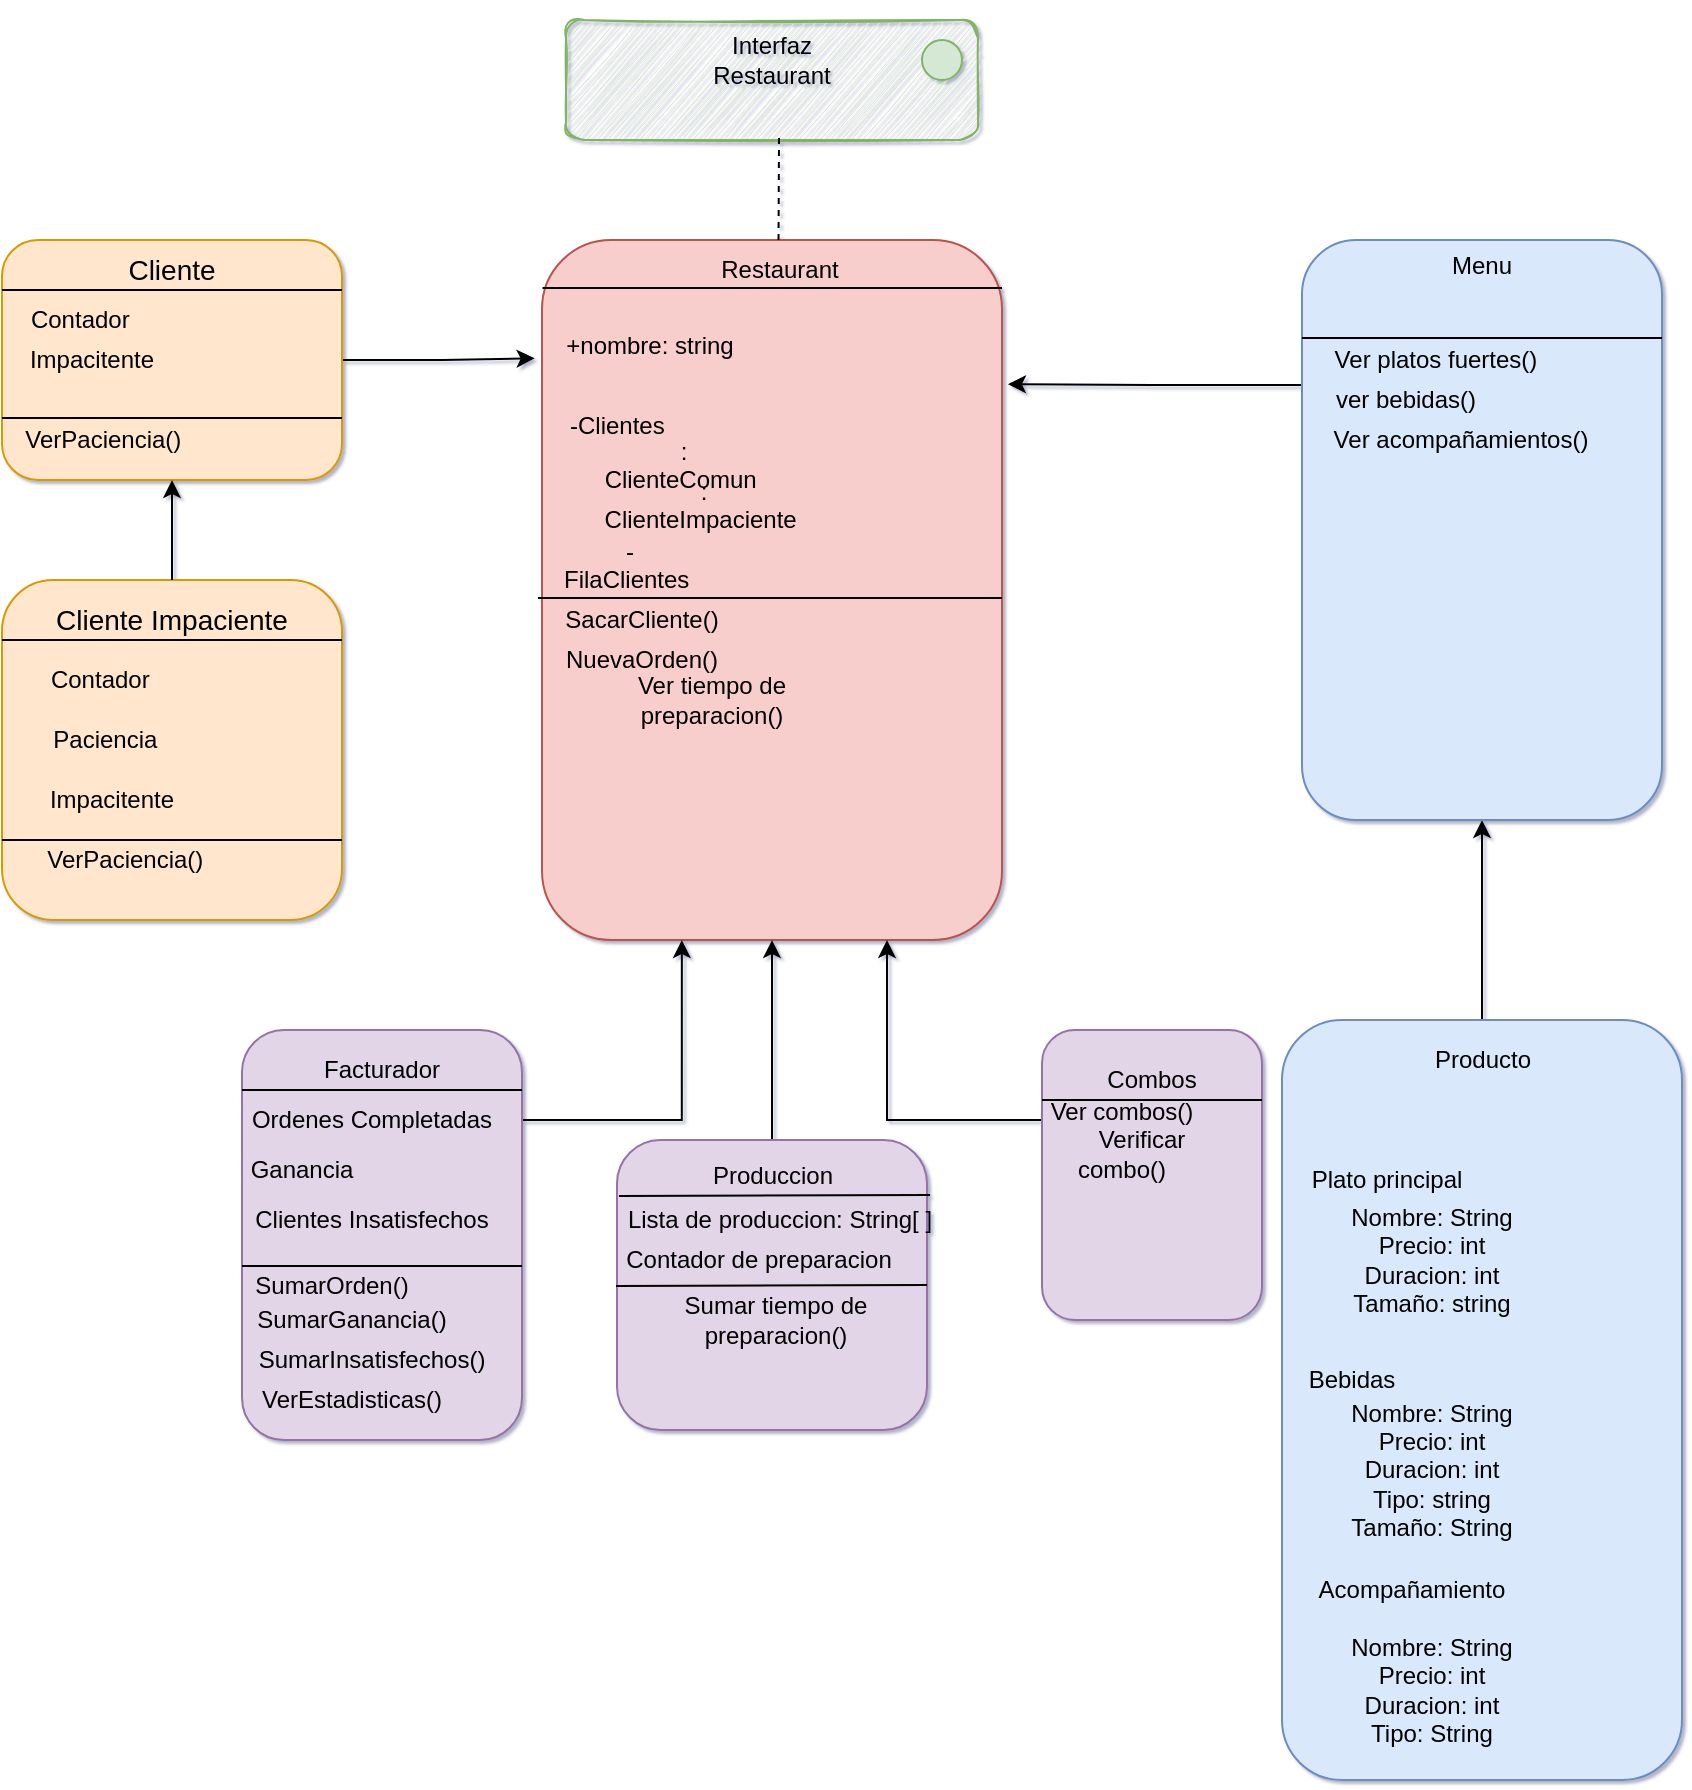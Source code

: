 <mxfile version="14.5.0" type="github">
  <diagram id="8CQ5NkyPpufLnfAl6tkL" name="Page-1">
    <mxGraphModel dx="1038" dy="548" grid="1" gridSize="10" guides="1" tooltips="1" connect="1" arrows="1" fold="1" page="1" pageScale="1" pageWidth="827" pageHeight="1169" math="0" shadow="1">
      <root>
        <mxCell id="0" />
        <mxCell id="1" parent="0" />
        <mxCell id="v9Ysa_6BB2aPhNIkPJDP-5" style="edgeStyle=orthogonalEdgeStyle;rounded=0;orthogonalLoop=1;jettySize=auto;html=1;exitX=0.5;exitY=0;exitDx=0;exitDy=0;" parent="1" source="v9Ysa_6BB2aPhNIkPJDP-1" target="lI8gRyEv4raRa2HbhwbV-7" edge="1">
          <mxGeometry relative="1" as="geometry" />
        </mxCell>
        <mxCell id="v9Ysa_6BB2aPhNIkPJDP-1" value="" style="rounded=1;whiteSpace=wrap;html=1;fillColor=#dae8fc;strokeColor=#6c8ebf;" parent="1" vertex="1">
          <mxGeometry x="690" y="550" width="200" height="380" as="geometry" />
        </mxCell>
        <mxCell id="lI8gRyEv4raRa2HbhwbV-1" value="" style="rounded=1;whiteSpace=wrap;html=1;fillColor=#d5e8d4;strokeColor=#82b366;glass=0;shadow=0;sketch=1;" parent="1" vertex="1">
          <mxGeometry x="332" y="50" width="206" height="60" as="geometry" />
        </mxCell>
        <mxCell id="lI8gRyEv4raRa2HbhwbV-2" value="Interfaz Restaurant" style="text;html=1;strokeColor=none;fillColor=none;align=center;verticalAlign=middle;whiteSpace=wrap;rounded=0;" parent="1" vertex="1">
          <mxGeometry x="383" y="40" width="104" height="60" as="geometry" />
        </mxCell>
        <mxCell id="lI8gRyEv4raRa2HbhwbV-4" value="" style="ellipse;whiteSpace=wrap;html=1;aspect=fixed;fillColor=#d5e8d4;strokeColor=#82b366;" parent="1" vertex="1">
          <mxGeometry x="510" y="60" width="20" height="20" as="geometry" />
        </mxCell>
        <mxCell id="lI8gRyEv4raRa2HbhwbV-5" value="" style="rounded=1;whiteSpace=wrap;html=1;fillColor=#f8cecc;strokeColor=#b85450;" parent="1" vertex="1">
          <mxGeometry x="320" y="160" width="230" height="350" as="geometry" />
        </mxCell>
        <mxCell id="_4a_b2VSPnzFSU9cg4HA-9" style="edgeStyle=orthogonalEdgeStyle;rounded=0;orthogonalLoop=1;jettySize=auto;html=1;entryX=-0.016;entryY=0.169;entryDx=0;entryDy=0;entryPerimeter=0;" parent="1" source="lI8gRyEv4raRa2HbhwbV-6" target="lI8gRyEv4raRa2HbhwbV-5" edge="1">
          <mxGeometry relative="1" as="geometry" />
        </mxCell>
        <mxCell id="lI8gRyEv4raRa2HbhwbV-6" value="" style="rounded=1;whiteSpace=wrap;html=1;fillColor=#ffe6cc;strokeColor=#d79b00;" parent="1" vertex="1">
          <mxGeometry x="50" y="160" width="170" height="120" as="geometry" />
        </mxCell>
        <mxCell id="v9Ysa_6BB2aPhNIkPJDP-24" style="edgeStyle=orthogonalEdgeStyle;rounded=0;orthogonalLoop=1;jettySize=auto;html=1;exitX=0;exitY=0.25;exitDx=0;exitDy=0;entryX=1.013;entryY=0.206;entryDx=0;entryDy=0;entryPerimeter=0;" parent="1" source="lI8gRyEv4raRa2HbhwbV-7" target="lI8gRyEv4raRa2HbhwbV-5" edge="1">
          <mxGeometry relative="1" as="geometry" />
        </mxCell>
        <mxCell id="lI8gRyEv4raRa2HbhwbV-7" value="" style="rounded=1;whiteSpace=wrap;html=1;fillColor=#dae8fc;strokeColor=#6c8ebf;" parent="1" vertex="1">
          <mxGeometry x="700" y="160" width="180" height="290" as="geometry" />
        </mxCell>
        <mxCell id="lI8gRyEv4raRa2HbhwbV-14" value="Menu" style="text;html=1;strokeColor=none;fillColor=none;align=center;verticalAlign=middle;whiteSpace=wrap;rounded=0;" parent="1" vertex="1">
          <mxGeometry x="765" y="160" width="50" height="25" as="geometry" />
        </mxCell>
        <mxCell id="BFutzFfHkOfu6mVOEawG-1" value="" style="rounded=1;whiteSpace=wrap;html=1;fillColor=#ffe6cc;strokeColor=#d79b00;" parent="1" vertex="1">
          <mxGeometry x="50" y="330" width="170" height="170" as="geometry" />
        </mxCell>
        <mxCell id="v9Ysa_6BB2aPhNIkPJDP-18" style="edgeStyle=orthogonalEdgeStyle;rounded=0;orthogonalLoop=1;jettySize=auto;html=1;exitX=0;exitY=0.25;exitDx=0;exitDy=0;entryX=0.75;entryY=1;entryDx=0;entryDy=0;" parent="1" source="lI8gRyEv4raRa2HbhwbV-12" target="lI8gRyEv4raRa2HbhwbV-5" edge="1">
          <mxGeometry relative="1" as="geometry">
            <mxPoint x="490" y="591" as="targetPoint" />
            <Array as="points">
              <mxPoint x="570" y="600" />
              <mxPoint x="493" y="600" />
            </Array>
          </mxGeometry>
        </mxCell>
        <mxCell id="lI8gRyEv4raRa2HbhwbV-12" value="" style="rounded=1;whiteSpace=wrap;html=1;fillColor=#e1d5e7;strokeColor=#9673a6;" parent="1" vertex="1">
          <mxGeometry x="570" y="555" width="110" height="145" as="geometry" />
        </mxCell>
        <mxCell id="lI8gRyEv4raRa2HbhwbV-13" value="Restaurant" style="text;html=1;strokeColor=none;fillColor=none;align=center;verticalAlign=middle;whiteSpace=wrap;rounded=0;" parent="1" vertex="1">
          <mxGeometry x="403.5" y="150" width="70" height="50" as="geometry" />
        </mxCell>
        <mxCell id="BFutzFfHkOfu6mVOEawG-14" style="edgeStyle=orthogonalEdgeStyle;rounded=0;orthogonalLoop=1;jettySize=auto;html=1;exitX=0.5;exitY=1;exitDx=0;exitDy=0;" parent="1" source="BFutzFfHkOfu6mVOEawG-1" target="BFutzFfHkOfu6mVOEawG-1" edge="1">
          <mxGeometry relative="1" as="geometry" />
        </mxCell>
        <mxCell id="lI8gRyEv4raRa2HbhwbV-21" value="Bebidas" style="text;html=1;strokeColor=none;fillColor=none;align=center;verticalAlign=middle;whiteSpace=wrap;rounded=0;" parent="1" vertex="1">
          <mxGeometry x="705" y="720" width="40" height="20" as="geometry" />
        </mxCell>
        <mxCell id="lI8gRyEv4raRa2HbhwbV-22" value="Acompañamiento" style="text;html=1;strokeColor=none;fillColor=none;align=center;verticalAlign=middle;whiteSpace=wrap;rounded=0;" parent="1" vertex="1">
          <mxGeometry x="705" y="825" width="100" height="20" as="geometry" />
        </mxCell>
        <mxCell id="lI8gRyEv4raRa2HbhwbV-28" value="Combos" style="text;html=1;strokeColor=none;fillColor=none;align=center;verticalAlign=middle;whiteSpace=wrap;rounded=0;" parent="1" vertex="1">
          <mxGeometry x="585" y="565" width="80" height="30" as="geometry" />
        </mxCell>
        <mxCell id="QCF9Kpoc1GbFZqJGnZMf-1" value="+nombre: string&amp;nbsp; &amp;nbsp; &amp;nbsp; &amp;nbsp; &amp;nbsp; &amp;nbsp; &amp;nbsp; &amp;nbsp; &amp;nbsp;&amp;nbsp;" style="text;html=1;strokeColor=none;fillColor=none;align=center;verticalAlign=middle;whiteSpace=wrap;rounded=0;" parent="1" vertex="1">
          <mxGeometry x="330" y="210" width="98" height="20" as="geometry" />
        </mxCell>
        <mxCell id="lI8gRyEv4raRa2HbhwbV-32" style="edgeStyle=orthogonalEdgeStyle;rounded=0;orthogonalLoop=1;jettySize=auto;html=1;entryX=0.25;entryY=1;entryDx=0;entryDy=0;" parent="1" target="lI8gRyEv4raRa2HbhwbV-5" edge="1">
          <mxGeometry relative="1" as="geometry">
            <Array as="points">
              <mxPoint x="378" y="590" />
            </Array>
          </mxGeometry>
        </mxCell>
        <mxCell id="QCF9Kpoc1GbFZqJGnZMf-2" value=": ClienteComun&amp;nbsp; &amp;nbsp; &amp;nbsp; &amp;nbsp; &amp;nbsp; &amp;nbsp; &amp;nbsp;&amp;nbsp;" style="text;html=1;strokeColor=none;fillColor=none;align=center;verticalAlign=middle;whiteSpace=wrap;rounded=0;" parent="1" vertex="1">
          <mxGeometry x="347" y="270" width="88" height="20" as="geometry" />
        </mxCell>
        <mxCell id="29XVhmfyY2AZzdzBQijj-24" style="edgeStyle=orthogonalEdgeStyle;rounded=0;orthogonalLoop=1;jettySize=auto;html=1;entryX=0.304;entryY=1;entryDx=0;entryDy=0;entryPerimeter=0;" parent="1" source="lI8gRyEv4raRa2HbhwbV-31" target="lI8gRyEv4raRa2HbhwbV-5" edge="1">
          <mxGeometry relative="1" as="geometry">
            <Array as="points">
              <mxPoint x="390" y="600" />
            </Array>
          </mxGeometry>
        </mxCell>
        <mxCell id="lI8gRyEv4raRa2HbhwbV-31" value="" style="rounded=1;whiteSpace=wrap;html=1;fillColor=#e1d5e7;strokeColor=#9673a6;" parent="1" vertex="1">
          <mxGeometry x="170" y="555" width="140" height="205" as="geometry" />
        </mxCell>
        <mxCell id="QCF9Kpoc1GbFZqJGnZMf-4" value=": ClienteImpaciente&amp;nbsp; &amp;nbsp; &amp;nbsp; &amp;nbsp; &amp;nbsp; &amp;nbsp; &amp;nbsp;&amp;nbsp;" style="text;html=1;strokeColor=none;fillColor=none;align=center;verticalAlign=middle;whiteSpace=wrap;rounded=0;" parent="1" vertex="1">
          <mxGeometry x="347" y="290" width="108" height="20" as="geometry" />
        </mxCell>
        <mxCell id="lI8gRyEv4raRa2HbhwbV-33" value="Facturador" style="text;html=1;strokeColor=none;fillColor=none;align=center;verticalAlign=middle;whiteSpace=wrap;rounded=0;" parent="1" vertex="1">
          <mxGeometry x="210" y="565" width="60" height="20" as="geometry" />
        </mxCell>
        <mxCell id="QCF9Kpoc1GbFZqJGnZMf-5" value="-FilaClientes&amp;nbsp; &amp;nbsp; &amp;nbsp; &amp;nbsp; &amp;nbsp; &amp;nbsp; &amp;nbsp; &amp;nbsp; &amp;nbsp;" style="text;html=1;strokeColor=none;fillColor=none;align=center;verticalAlign=middle;whiteSpace=wrap;rounded=0;" parent="1" vertex="1">
          <mxGeometry x="330" y="320" width="68" height="20" as="geometry" />
        </mxCell>
        <mxCell id="QCF9Kpoc1GbFZqJGnZMf-6" value="-Clientes&amp;nbsp; &amp;nbsp; &amp;nbsp; &amp;nbsp; &amp;nbsp; &amp;nbsp; &amp;nbsp; &amp;nbsp; &amp;nbsp; &amp;nbsp; &amp;nbsp;&amp;nbsp;" style="text;html=1;strokeColor=none;fillColor=none;align=center;verticalAlign=middle;whiteSpace=wrap;rounded=0;" parent="1" vertex="1">
          <mxGeometry x="332" y="250" width="68" height="20" as="geometry" />
        </mxCell>
        <mxCell id="lI8gRyEv4raRa2HbhwbV-34" value="&lt;div&gt;Nombre: String&lt;/div&gt;&lt;div&gt;Precio: int&lt;/div&gt;&lt;div&gt;Duracion: int&lt;/div&gt;&lt;div&gt;Tamaño: string&lt;br&gt;&lt;/div&gt;" style="text;html=1;strokeColor=none;fillColor=none;align=center;verticalAlign=middle;whiteSpace=wrap;rounded=0;" parent="1" vertex="1">
          <mxGeometry x="720" y="630" width="90" height="80" as="geometry" />
        </mxCell>
        <mxCell id="lI8gRyEv4raRa2HbhwbV-35" value="&lt;div&gt;Nombre: String&lt;/div&gt;&lt;div&gt;Precio: int&lt;/div&gt;&lt;div&gt;Duracion: int&lt;/div&gt;&lt;div&gt;Tipo: String&lt;br&gt;&lt;/div&gt;" style="text;html=1;strokeColor=none;fillColor=none;align=center;verticalAlign=middle;whiteSpace=wrap;rounded=0;" parent="1" vertex="1">
          <mxGeometry x="720" y="845" width="90" height="80" as="geometry" />
        </mxCell>
        <mxCell id="lI8gRyEv4raRa2HbhwbV-36" value="&lt;div&gt;Nombre: String&lt;/div&gt;&lt;div&gt;Precio: int&lt;/div&gt;&lt;div&gt;Duracion: int&lt;/div&gt;&lt;div&gt;Tipo: string&lt;/div&gt;&lt;div&gt;Tamaño: String&lt;br&gt;&lt;/div&gt;" style="text;html=1;strokeColor=none;fillColor=none;align=center;verticalAlign=middle;whiteSpace=wrap;rounded=0;" parent="1" vertex="1">
          <mxGeometry x="720" y="740" width="90" height="70" as="geometry" />
        </mxCell>
        <mxCell id="WkhMXPBb0I8seHbub5MP-4" style="edgeStyle=orthogonalEdgeStyle;rounded=0;orthogonalLoop=1;jettySize=auto;html=1;entryX=0.5;entryY=1;entryDx=0;entryDy=0;" parent="1" source="WkhMXPBb0I8seHbub5MP-1" target="lI8gRyEv4raRa2HbhwbV-5" edge="1">
          <mxGeometry relative="1" as="geometry" />
        </mxCell>
        <mxCell id="WkhMXPBb0I8seHbub5MP-1" value="" style="rounded=1;whiteSpace=wrap;html=1;fillColor=#e1d5e7;strokeColor=#9673a6;" parent="1" vertex="1">
          <mxGeometry x="357.5" y="610" width="155" height="145" as="geometry" />
        </mxCell>
        <mxCell id="lI8gRyEv4raRa2HbhwbV-24" style="edgeStyle=orthogonalEdgeStyle;rounded=0;orthogonalLoop=1;jettySize=auto;html=1;exitX=0.5;exitY=0;exitDx=0;exitDy=0;entryX=0.5;entryY=0;entryDx=0;entryDy=0;" parent="1" source="lI8gRyEv4raRa2HbhwbV-19" target="lI8gRyEv4raRa2HbhwbV-19" edge="1">
          <mxGeometry relative="1" as="geometry">
            <mxPoint x="755" y="515" as="targetPoint" />
            <Array as="points" />
          </mxGeometry>
        </mxCell>
        <mxCell id="lI8gRyEv4raRa2HbhwbV-19" value="Plato principal" style="text;html=1;strokeColor=none;fillColor=none;align=center;verticalAlign=middle;whiteSpace=wrap;rounded=0;" parent="1" vertex="1">
          <mxGeometry x="700" y="620" width="85" height="20" as="geometry" />
        </mxCell>
        <mxCell id="pVWYw3Sza4x6af-9wfc--2" style="edgeStyle=orthogonalEdgeStyle;rounded=0;orthogonalLoop=1;jettySize=auto;html=1;entryX=0.5;entryY=1;entryDx=0;entryDy=0;" parent="1" source="BFutzFfHkOfu6mVOEawG-1" target="lI8gRyEv4raRa2HbhwbV-6" edge="1">
          <mxGeometry relative="1" as="geometry" />
        </mxCell>
        <mxCell id="v9Ysa_6BB2aPhNIkPJDP-4" value="Producto" style="text;html=1;strokeColor=none;fillColor=none;align=center;verticalAlign=middle;whiteSpace=wrap;rounded=0;" parent="1" vertex="1">
          <mxGeometry x="733.5" y="560" width="113" height="20" as="geometry" />
        </mxCell>
        <mxCell id="v9Ysa_6BB2aPhNIkPJDP-13" value="Ver platos fuertes()" style="text;html=1;strokeColor=none;fillColor=none;align=center;verticalAlign=middle;whiteSpace=wrap;rounded=0;shadow=0;glass=0;sketch=1;" parent="1" vertex="1">
          <mxGeometry x="711.5" y="210" width="110" height="20" as="geometry" />
        </mxCell>
        <mxCell id="29XVhmfyY2AZzdzBQijj-1" value="&lt;font style=&quot;font-size: 14px&quot;&gt;Cliente Impaciente&lt;/font&gt;" style="text;html=1;strokeColor=none;fillColor=none;align=center;verticalAlign=middle;whiteSpace=wrap;rounded=0;" parent="1" vertex="1">
          <mxGeometry x="70" y="340" width="130" height="20" as="geometry" />
        </mxCell>
        <mxCell id="v9Ysa_6BB2aPhNIkPJDP-14" value="ver bebidas()" style="text;html=1;strokeColor=none;fillColor=none;align=center;verticalAlign=middle;whiteSpace=wrap;rounded=0;shadow=0;glass=0;sketch=1;" parent="1" vertex="1">
          <mxGeometry x="711.5" y="230" width="80" height="20" as="geometry" />
        </mxCell>
        <mxCell id="29XVhmfyY2AZzdzBQijj-3" value="Contador&amp;nbsp; &amp;nbsp; &amp;nbsp; &amp;nbsp;&amp;nbsp;" style="text;html=1;strokeColor=none;fillColor=none;align=center;verticalAlign=middle;whiteSpace=wrap;rounded=0;" parent="1" vertex="1">
          <mxGeometry x="70" y="370" width="85" height="20" as="geometry" />
        </mxCell>
        <mxCell id="v9Ysa_6BB2aPhNIkPJDP-15" value="Ver acompañamientos()" style="text;html=1;strokeColor=none;fillColor=none;align=center;verticalAlign=middle;whiteSpace=wrap;rounded=0;shadow=0;glass=0;sketch=1;" parent="1" vertex="1">
          <mxGeometry x="711.5" y="250" width="135" height="20" as="geometry" />
        </mxCell>
        <mxCell id="29XVhmfyY2AZzdzBQijj-4" value="&amp;nbsp;Paciencia" style="text;html=1;strokeColor=none;fillColor=none;align=center;verticalAlign=middle;whiteSpace=wrap;rounded=0;" parent="1" vertex="1">
          <mxGeometry x="70" y="400" width="60" height="20" as="geometry" />
        </mxCell>
        <mxCell id="29XVhmfyY2AZzdzBQijj-6" value="Contador&amp;nbsp; &amp;nbsp; &amp;nbsp; &amp;nbsp;&amp;nbsp;" style="text;html=1;strokeColor=none;fillColor=none;align=center;verticalAlign=middle;whiteSpace=wrap;rounded=0;" parent="1" vertex="1">
          <mxGeometry x="60" y="190" width="85" height="20" as="geometry" />
        </mxCell>
        <mxCell id="29XVhmfyY2AZzdzBQijj-7" value="&lt;font style=&quot;font-size: 14px&quot;&gt;Cliente&lt;/font&gt;" style="text;html=1;strokeColor=none;fillColor=none;align=center;verticalAlign=middle;whiteSpace=wrap;rounded=0;" parent="1" vertex="1">
          <mxGeometry x="115" y="165" width="40" height="20" as="geometry" />
        </mxCell>
        <mxCell id="29XVhmfyY2AZzdzBQijj-8" style="edgeStyle=orthogonalEdgeStyle;rounded=0;orthogonalLoop=1;jettySize=auto;html=1;exitX=0.5;exitY=1;exitDx=0;exitDy=0;" parent="1" source="29XVhmfyY2AZzdzBQijj-4" target="29XVhmfyY2AZzdzBQijj-4" edge="1">
          <mxGeometry relative="1" as="geometry" />
        </mxCell>
        <mxCell id="29XVhmfyY2AZzdzBQijj-17" value="Ordenes Completadas" style="text;html=1;strokeColor=none;fillColor=none;align=center;verticalAlign=middle;whiteSpace=wrap;rounded=0;" parent="1" vertex="1">
          <mxGeometry x="160" y="590" width="150" height="20" as="geometry" />
        </mxCell>
        <mxCell id="v9Ysa_6BB2aPhNIkPJDP-17" value="&lt;div&gt;Ver combos()&lt;/div&gt;&lt;div&gt;&amp;nbsp;&amp;nbsp;&amp;nbsp;&amp;nbsp;&amp;nbsp; Verificar combo()&lt;br&gt;&lt;/div&gt;" style="text;html=1;strokeColor=none;fillColor=none;align=center;verticalAlign=middle;whiteSpace=wrap;rounded=0;shadow=0;glass=0;sketch=1;" parent="1" vertex="1">
          <mxGeometry x="555" y="600" width="110" height="20" as="geometry" />
        </mxCell>
        <mxCell id="29XVhmfyY2AZzdzBQijj-18" value="Ganancia" style="text;html=1;strokeColor=none;fillColor=none;align=center;verticalAlign=middle;whiteSpace=wrap;rounded=0;" parent="1" vertex="1">
          <mxGeometry x="170" y="615" width="60" height="20" as="geometry" />
        </mxCell>
        <mxCell id="29XVhmfyY2AZzdzBQijj-19" value="Clientes Insatisfechos" style="text;html=1;strokeColor=none;fillColor=none;align=center;verticalAlign=middle;whiteSpace=wrap;rounded=0;" parent="1" vertex="1">
          <mxGeometry x="170" y="640" width="130" height="20" as="geometry" />
        </mxCell>
        <mxCell id="v9Ysa_6BB2aPhNIkPJDP-25" value="Produccion" style="text;html=1;strokeColor=none;fillColor=none;align=center;verticalAlign=middle;whiteSpace=wrap;rounded=0;shadow=0;glass=0;sketch=1;" parent="1" vertex="1">
          <mxGeometry x="402.5" y="617.5" width="65" height="20" as="geometry" />
        </mxCell>
        <mxCell id="v9Ysa_6BB2aPhNIkPJDP-26" value="Lista de produccion: String[ ]" style="text;html=1;strokeColor=none;fillColor=none;align=center;verticalAlign=middle;whiteSpace=wrap;rounded=0;shadow=0;glass=0;sketch=1;" parent="1" vertex="1">
          <mxGeometry x="357.5" y="645" width="162" height="10" as="geometry" />
        </mxCell>
        <mxCell id="v9Ysa_6BB2aPhNIkPJDP-27" value="Contador de preparacion" style="text;html=1;strokeColor=none;fillColor=none;align=center;verticalAlign=middle;whiteSpace=wrap;rounded=0;shadow=0;glass=0;sketch=1;" parent="1" vertex="1">
          <mxGeometry x="357.5" y="660" width="141.25" height="20" as="geometry" />
        </mxCell>
        <mxCell id="v9Ysa_6BB2aPhNIkPJDP-28" value="Sumar tiempo de preparacion()" style="text;html=1;strokeColor=none;fillColor=none;align=center;verticalAlign=middle;whiteSpace=wrap;rounded=0;shadow=0;glass=0;sketch=1;" parent="1" vertex="1">
          <mxGeometry x="357.5" y="690" width="157.5" height="20" as="geometry" />
        </mxCell>
        <mxCell id="v9Ysa_6BB2aPhNIkPJDP-30" value="" style="endArrow=none;html=1;entryX=1;entryY=0.5;entryDx=0;entryDy=0;" parent="1" target="WkhMXPBb0I8seHbub5MP-1" edge="1">
          <mxGeometry width="50" height="50" relative="1" as="geometry">
            <mxPoint x="357" y="683" as="sourcePoint" />
            <mxPoint x="414" y="645" as="targetPoint" />
          </mxGeometry>
        </mxCell>
        <mxCell id="_4a_b2VSPnzFSU9cg4HA-1" value="VerPaciencia()&amp;nbsp; &amp;nbsp; &amp;nbsp;" style="text;html=1;strokeColor=none;fillColor=none;align=center;verticalAlign=middle;whiteSpace=wrap;rounded=0;" parent="1" vertex="1">
          <mxGeometry x="70" y="460" width="100" height="20" as="geometry" />
        </mxCell>
        <mxCell id="_4a_b2VSPnzFSU9cg4HA-2" value="Impacitente" style="text;html=1;strokeColor=none;fillColor=none;align=center;verticalAlign=middle;whiteSpace=wrap;rounded=0;" parent="1" vertex="1">
          <mxGeometry x="60" y="210" width="70" height="20" as="geometry" />
        </mxCell>
        <mxCell id="_4a_b2VSPnzFSU9cg4HA-3" value="Impacitente" style="text;html=1;strokeColor=none;fillColor=none;align=center;verticalAlign=middle;whiteSpace=wrap;rounded=0;" parent="1" vertex="1">
          <mxGeometry x="70" y="430" width="70" height="20" as="geometry" />
        </mxCell>
        <mxCell id="v9Ysa_6BB2aPhNIkPJDP-35" value="" style="endArrow=none;dashed=1;html=1;" parent="1" edge="1">
          <mxGeometry width="50" height="50" relative="1" as="geometry">
            <mxPoint x="438.26" y="160" as="sourcePoint" />
            <mxPoint x="438.51" y="107.5" as="targetPoint" />
          </mxGeometry>
        </mxCell>
        <mxCell id="_4a_b2VSPnzFSU9cg4HA-4" value="VerPaciencia()&amp;nbsp; &amp;nbsp; &amp;nbsp;" style="text;html=1;strokeColor=none;fillColor=none;align=center;verticalAlign=middle;whiteSpace=wrap;rounded=0;" parent="1" vertex="1">
          <mxGeometry x="60" y="250" width="97.5" height="20" as="geometry" />
        </mxCell>
        <mxCell id="v9Ysa_6BB2aPhNIkPJDP-36" value="" style="endArrow=none;html=1;" parent="1" edge="1">
          <mxGeometry width="50" height="50" relative="1" as="geometry">
            <mxPoint x="318" y="339" as="sourcePoint" />
            <mxPoint x="550" y="339" as="targetPoint" />
          </mxGeometry>
        </mxCell>
        <mxCell id="LPCqOdcyGBAL5m4h_I9v-1" value="SumarOrden()" style="text;html=1;strokeColor=none;fillColor=none;align=center;verticalAlign=middle;whiteSpace=wrap;rounded=0;" parent="1" vertex="1">
          <mxGeometry x="180" y="672.5" width="70" height="20" as="geometry" />
        </mxCell>
        <mxCell id="v9Ysa_6BB2aPhNIkPJDP-37" value="SacarCliente()" style="text;html=1;strokeColor=none;fillColor=none;align=center;verticalAlign=middle;whiteSpace=wrap;rounded=0;shadow=0;glass=0;sketch=1;" parent="1" vertex="1">
          <mxGeometry x="330" y="340" width="80" height="20" as="geometry" />
        </mxCell>
        <mxCell id="LPCqOdcyGBAL5m4h_I9v-2" value="SumarGanancia()" style="text;html=1;strokeColor=none;fillColor=none;align=center;verticalAlign=middle;whiteSpace=wrap;rounded=0;" parent="1" vertex="1">
          <mxGeometry x="180" y="690" width="90" height="20" as="geometry" />
        </mxCell>
        <mxCell id="v9Ysa_6BB2aPhNIkPJDP-38" value="NuevaOrden()" style="text;html=1;strokeColor=none;fillColor=none;align=center;verticalAlign=middle;whiteSpace=wrap;rounded=0;shadow=0;glass=0;sketch=1;" parent="1" vertex="1">
          <mxGeometry x="330" y="360" width="80" height="20" as="geometry" />
        </mxCell>
        <mxCell id="LPCqOdcyGBAL5m4h_I9v-3" value="SumarInsatisfechos()" style="text;html=1;strokeColor=none;fillColor=none;align=center;verticalAlign=middle;whiteSpace=wrap;rounded=0;" parent="1" vertex="1">
          <mxGeometry x="180" y="710" width="110" height="20" as="geometry" />
        </mxCell>
        <mxCell id="v9Ysa_6BB2aPhNIkPJDP-39" value="Ver tiempo de preparacion()" style="text;html=1;strokeColor=none;fillColor=none;align=center;verticalAlign=middle;whiteSpace=wrap;rounded=0;shadow=0;glass=0;sketch=1;" parent="1" vertex="1">
          <mxGeometry x="330" y="380" width="150" height="20" as="geometry" />
        </mxCell>
        <mxCell id="LPCqOdcyGBAL5m4h_I9v-4" value="VerEstadisticas()" style="text;html=1;strokeColor=none;fillColor=none;align=center;verticalAlign=middle;whiteSpace=wrap;rounded=0;" parent="1" vertex="1">
          <mxGeometry x="180" y="730" width="90" height="20" as="geometry" />
        </mxCell>
        <mxCell id="LPCqOdcyGBAL5m4h_I9v-5" value="" style="endArrow=none;html=1;" parent="1" edge="1">
          <mxGeometry width="50" height="50" relative="1" as="geometry">
            <mxPoint x="170" y="673" as="sourcePoint" />
            <mxPoint x="310" y="673" as="targetPoint" />
          </mxGeometry>
        </mxCell>
        <mxCell id="LPCqOdcyGBAL5m4h_I9v-7" value="" style="endArrow=none;html=1;" parent="1" edge="1">
          <mxGeometry width="50" height="50" relative="1" as="geometry">
            <mxPoint x="50" y="460" as="sourcePoint" />
            <mxPoint x="220" y="460" as="targetPoint" />
          </mxGeometry>
        </mxCell>
        <mxCell id="LPCqOdcyGBAL5m4h_I9v-8" value="" style="endArrow=none;html=1;" parent="1" edge="1">
          <mxGeometry width="50" height="50" relative="1" as="geometry">
            <mxPoint x="50" y="249" as="sourcePoint" />
            <mxPoint x="220" y="249" as="targetPoint" />
          </mxGeometry>
        </mxCell>
        <mxCell id="8mxViTeDsdAPW4B0whFf-1" value="" style="endArrow=none;html=1;" edge="1" parent="1">
          <mxGeometry width="50" height="50" relative="1" as="geometry">
            <mxPoint x="50" y="360" as="sourcePoint" />
            <mxPoint x="220" y="360" as="targetPoint" />
          </mxGeometry>
        </mxCell>
        <mxCell id="v9Ysa_6BB2aPhNIkPJDP-40" value="" style="endArrow=none;html=1;" edge="1" parent="1">
          <mxGeometry width="50" height="50" relative="1" as="geometry">
            <mxPoint x="700" y="209" as="sourcePoint" />
            <mxPoint x="880" y="209" as="targetPoint" />
          </mxGeometry>
        </mxCell>
        <mxCell id="8mxViTeDsdAPW4B0whFf-2" value="" style="endArrow=none;html=1;" edge="1" parent="1">
          <mxGeometry width="50" height="50" relative="1" as="geometry">
            <mxPoint x="50" y="185" as="sourcePoint" />
            <mxPoint x="220" y="185" as="targetPoint" />
          </mxGeometry>
        </mxCell>
        <mxCell id="v9Ysa_6BB2aPhNIkPJDP-41" value="" style="endArrow=none;html=1;" edge="1" parent="1">
          <mxGeometry width="50" height="50" relative="1" as="geometry">
            <mxPoint x="570" y="590" as="sourcePoint" />
            <mxPoint x="680" y="590" as="targetPoint" />
          </mxGeometry>
        </mxCell>
        <mxCell id="8mxViTeDsdAPW4B0whFf-3" value="" style="endArrow=none;html=1;" edge="1" parent="1">
          <mxGeometry width="50" height="50" relative="1" as="geometry">
            <mxPoint x="170" y="585" as="sourcePoint" />
            <mxPoint x="310" y="585" as="targetPoint" />
          </mxGeometry>
        </mxCell>
        <mxCell id="8mxViTeDsdAPW4B0whFf-4" value="" style="endArrow=none;html=1;entryX=1;entryY=0.5;entryDx=0;entryDy=0;" edge="1" parent="1">
          <mxGeometry width="50" height="50" relative="1" as="geometry">
            <mxPoint x="358.5" y="638" as="sourcePoint" />
            <mxPoint x="514" y="637.5" as="targetPoint" />
          </mxGeometry>
        </mxCell>
        <mxCell id="8mxViTeDsdAPW4B0whFf-5" value="" style="endArrow=none;html=1;" edge="1" parent="1">
          <mxGeometry width="50" height="50" relative="1" as="geometry">
            <mxPoint x="320.25" y="184" as="sourcePoint" />
            <mxPoint x="550" y="184" as="targetPoint" />
          </mxGeometry>
        </mxCell>
      </root>
    </mxGraphModel>
  </diagram>
</mxfile>

